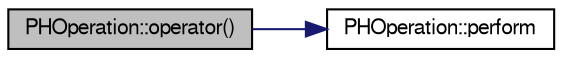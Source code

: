 digraph "PHOperation::operator()"
{
  bgcolor="transparent";
  edge [fontname="FreeSans",fontsize="10",labelfontname="FreeSans",labelfontsize="10"];
  node [fontname="FreeSans",fontsize="10",shape=record];
  rankdir="LR";
  Node1 [label="PHOperation::operator()",height=0.2,width=0.4,color="black", fillcolor="grey75", style="filled" fontcolor="black"];
  Node1 -> Node2 [color="midnightblue",fontsize="10",style="solid",fontname="FreeSans"];
  Node2 [label="PHOperation::perform",height=0.2,width=0.4,color="black",URL="$d3/d69/classPHOperation.html#a443d78d8672fc7f72c5f0562d0fecd65"];
}
